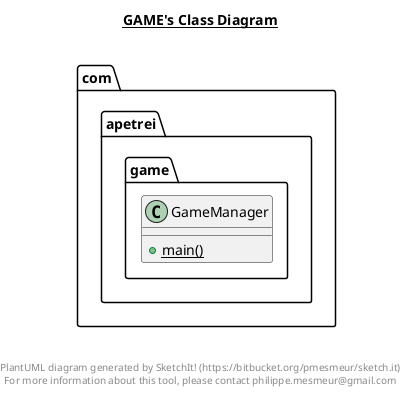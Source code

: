 @startuml

title __GAME's Class Diagram__\n

  namespace com.apetrei.game {
    class com.apetrei.game.GameManager {
        {static} + main()
    }
  }
  



right footer


PlantUML diagram generated by SketchIt! (https://bitbucket.org/pmesmeur/sketch.it)
For more information about this tool, please contact philippe.mesmeur@gmail.com
endfooter

@enduml
